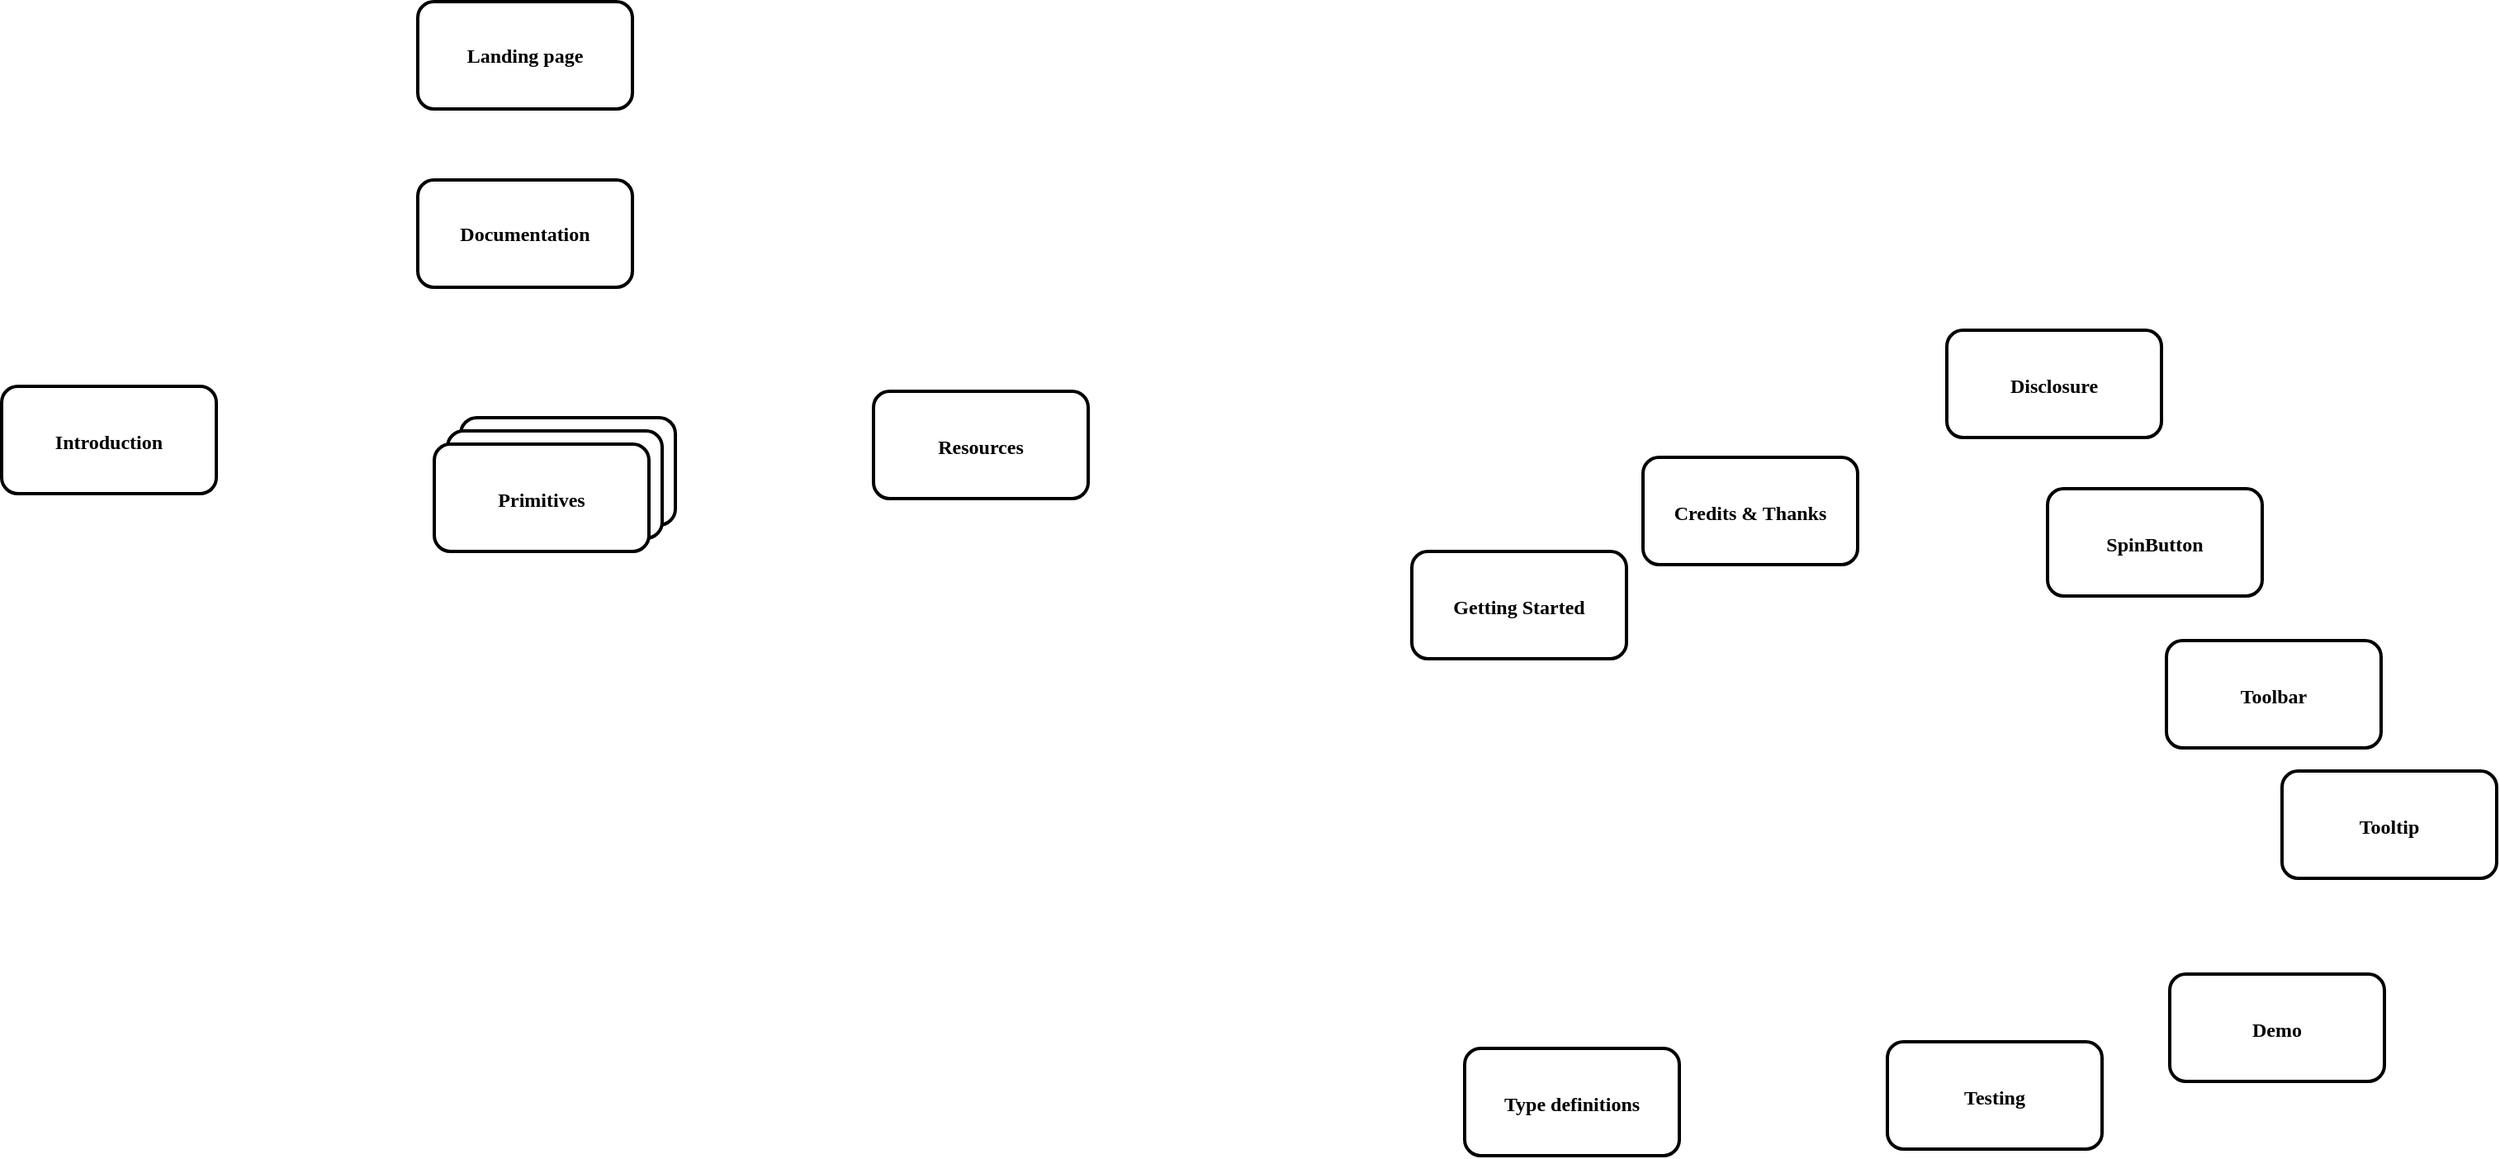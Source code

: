 <mxfile version="24.0.7" type="device">
  <diagram name="Page-1" id="R_YrZ99SPnAqDCRVdpbv">
    <mxGraphModel dx="2772" dy="1329" grid="0" gridSize="10" guides="1" tooltips="1" connect="1" arrows="1" fold="1" page="1" pageScale="1" pageWidth="827" pageHeight="1169" math="0" shadow="0">
      <root>
        <mxCell id="0" />
        <mxCell id="1" parent="0" />
        <mxCell id="qFDOg5S67PU4SxuDKiyZ-1" value="&lt;font data-font-src=&quot;https://fonts.googleapis.com/css?family=Jetbrains+Mono&quot; face=&quot;Jetbrains Mono&quot;&gt;&lt;b&gt;Landing page&lt;/b&gt;&lt;/font&gt;" style="rounded=1;whiteSpace=wrap;html=1;glass=0;shadow=0;strokeWidth=2;" vertex="1" parent="1">
          <mxGeometry x="345" y="324" width="130" height="65" as="geometry" />
        </mxCell>
        <mxCell id="qFDOg5S67PU4SxuDKiyZ-3" value="&lt;font data-font-src=&quot;https://fonts.googleapis.com/css?family=Jetbrains+Mono&quot; face=&quot;Jetbrains Mono&quot;&gt;&lt;b&gt;Documentation&lt;/b&gt;&lt;/font&gt;" style="rounded=1;whiteSpace=wrap;html=1;glass=0;shadow=0;strokeWidth=2;" vertex="1" parent="1">
          <mxGeometry x="345" y="432" width="130" height="65" as="geometry" />
        </mxCell>
        <mxCell id="qFDOg5S67PU4SxuDKiyZ-4" value="&lt;div style=&quot;line-height: 150%;&quot;&gt;&lt;b&gt;&lt;font data-font-src=&quot;https://fonts.googleapis.com/css?family=Jetbrains+Mono&quot; face=&quot;Jetbrains Mono&quot;&gt;Getting Started&lt;/font&gt;&lt;/b&gt;&lt;/div&gt;" style="rounded=1;whiteSpace=wrap;html=1;glass=0;shadow=0;strokeWidth=2;" vertex="1" parent="1">
          <mxGeometry x="947" y="657" width="130" height="65" as="geometry" />
        </mxCell>
        <mxCell id="qFDOg5S67PU4SxuDKiyZ-5" value="&lt;div style=&quot;line-height: 150%;&quot;&gt;&lt;b&gt;&lt;font data-font-src=&quot;https://fonts.googleapis.com/css?family=Jetbrains+Mono&quot; face=&quot;Jetbrains Mono&quot;&gt;Credits &amp;amp; Thanks&lt;/font&gt;&lt;/b&gt;&lt;/div&gt;" style="rounded=1;whiteSpace=wrap;html=1;glass=0;shadow=0;strokeWidth=2;" vertex="1" parent="1">
          <mxGeometry x="1087" y="600" width="130" height="65" as="geometry" />
        </mxCell>
        <mxCell id="qFDOg5S67PU4SxuDKiyZ-6" value="&lt;div style=&quot;line-height: 150%;&quot;&gt;&lt;b&gt;&lt;font data-font-src=&quot;https://fonts.googleapis.com/css?family=Jetbrains+Mono&quot; face=&quot;Jetbrains Mono&quot;&gt;Disclosure&lt;/font&gt;&lt;/b&gt;&lt;/div&gt;" style="rounded=1;whiteSpace=wrap;html=1;glass=0;shadow=0;strokeWidth=2;" vertex="1" parent="1">
          <mxGeometry x="1271" y="523" width="130" height="65" as="geometry" />
        </mxCell>
        <mxCell id="qFDOg5S67PU4SxuDKiyZ-7" value="&lt;div style=&quot;line-height: 150%;&quot;&gt;&lt;b&gt;&lt;font data-font-src=&quot;https://fonts.googleapis.com/css?family=Jetbrains+Mono&quot; face=&quot;Jetbrains Mono&quot;&gt;SpinButton&lt;/font&gt;&lt;/b&gt;&lt;/div&gt;" style="rounded=1;whiteSpace=wrap;html=1;glass=0;shadow=0;strokeWidth=2;" vertex="1" parent="1">
          <mxGeometry x="1332" y="619" width="130" height="65" as="geometry" />
        </mxCell>
        <mxCell id="qFDOg5S67PU4SxuDKiyZ-8" value="&lt;div style=&quot;line-height: 150%;&quot;&gt;&lt;b&gt;&lt;font data-font-src=&quot;https://fonts.googleapis.com/css?family=Jetbrains+Mono&quot; face=&quot;Jetbrains Mono&quot;&gt;Toolbar&lt;/font&gt;&lt;/b&gt;&lt;/div&gt;" style="rounded=1;whiteSpace=wrap;html=1;glass=0;shadow=0;strokeWidth=2;" vertex="1" parent="1">
          <mxGeometry x="1404" y="711" width="130" height="65" as="geometry" />
        </mxCell>
        <mxCell id="qFDOg5S67PU4SxuDKiyZ-9" value="&lt;div style=&quot;line-height: 150%;&quot;&gt;&lt;b&gt;&lt;font data-font-src=&quot;https://fonts.googleapis.com/css?family=Jetbrains+Mono&quot; face=&quot;Jetbrains Mono&quot;&gt;Tooltip&lt;/font&gt;&lt;/b&gt;&lt;/div&gt;" style="rounded=1;whiteSpace=wrap;html=1;glass=0;shadow=0;strokeWidth=2;" vertex="1" parent="1">
          <mxGeometry x="1474" y="790" width="130" height="65" as="geometry" />
        </mxCell>
        <mxCell id="qFDOg5S67PU4SxuDKiyZ-10" value="&lt;div style=&quot;line-height: 150%;&quot;&gt;&lt;b&gt;&lt;font data-font-src=&quot;https://fonts.googleapis.com/css?family=Jetbrains+Mono&quot; face=&quot;Jetbrains Mono&quot;&gt;Demo&lt;/font&gt;&lt;/b&gt;&lt;/div&gt;" style="rounded=1;whiteSpace=wrap;html=1;glass=0;shadow=0;strokeWidth=2;" vertex="1" parent="1">
          <mxGeometry x="1406" y="913" width="130" height="65" as="geometry" />
        </mxCell>
        <mxCell id="qFDOg5S67PU4SxuDKiyZ-11" value="&lt;div style=&quot;line-height: 150%;&quot;&gt;&lt;b&gt;&lt;font data-font-src=&quot;https://fonts.googleapis.com/css?family=Jetbrains+Mono&quot; face=&quot;Jetbrains Mono&quot;&gt;Testing&lt;/font&gt;&lt;/b&gt;&lt;/div&gt;" style="rounded=1;whiteSpace=wrap;html=1;glass=0;shadow=0;strokeWidth=2;" vertex="1" parent="1">
          <mxGeometry x="1235" y="954" width="130" height="65" as="geometry" />
        </mxCell>
        <mxCell id="qFDOg5S67PU4SxuDKiyZ-12" value="&lt;div style=&quot;line-height: 150%;&quot;&gt;&lt;b&gt;&lt;font data-font-src=&quot;https://fonts.googleapis.com/css?family=Jetbrains+Mono&quot; face=&quot;Jetbrains Mono&quot;&gt;Type definitions&lt;/font&gt;&lt;/b&gt;&lt;/div&gt;" style="rounded=1;whiteSpace=wrap;html=1;glass=0;shadow=0;strokeWidth=2;" vertex="1" parent="1">
          <mxGeometry x="979" y="958" width="130" height="65" as="geometry" />
        </mxCell>
        <mxCell id="qFDOg5S67PU4SxuDKiyZ-13" value="&lt;div style=&quot;line-height: 150%;&quot;&gt;&lt;b&gt;&lt;font data-font-src=&quot;https://fonts.googleapis.com/css?family=Jetbrains+Mono&quot; face=&quot;Jetbrains Mono&quot;&gt;Introduction&lt;/font&gt;&lt;/b&gt;&lt;/div&gt;" style="rounded=1;whiteSpace=wrap;html=1;glass=0;shadow=0;strokeWidth=2;" vertex="1" parent="1">
          <mxGeometry x="93" y="557" width="130" height="65" as="geometry" />
        </mxCell>
        <mxCell id="qFDOg5S67PU4SxuDKiyZ-15" value="&lt;div style=&quot;line-height: 150%;&quot;&gt;&lt;b&gt;&lt;font data-font-src=&quot;https://fonts.googleapis.com/css?family=Jetbrains+Mono&quot; face=&quot;Jetbrains Mono&quot;&gt;Resources&lt;/font&gt;&lt;/b&gt;&lt;/div&gt;" style="rounded=1;whiteSpace=wrap;html=1;glass=0;shadow=0;strokeWidth=2;" vertex="1" parent="1">
          <mxGeometry x="621" y="560" width="130" height="65" as="geometry" />
        </mxCell>
        <mxCell id="qFDOg5S67PU4SxuDKiyZ-21" value="" style="group" vertex="1" connectable="0" parent="1">
          <mxGeometry x="355" y="576" width="146" height="81" as="geometry" />
        </mxCell>
        <mxCell id="qFDOg5S67PU4SxuDKiyZ-19" value="&lt;div style=&quot;line-height: 150%;&quot;&gt;&lt;br&gt;&lt;/div&gt;" style="rounded=1;whiteSpace=wrap;html=1;glass=0;shadow=0;strokeWidth=2;" vertex="1" parent="qFDOg5S67PU4SxuDKiyZ-21">
          <mxGeometry x="16" width="130" height="65" as="geometry" />
        </mxCell>
        <mxCell id="qFDOg5S67PU4SxuDKiyZ-18" value="&lt;div style=&quot;line-height: 150%;&quot;&gt;&lt;br&gt;&lt;/div&gt;" style="rounded=1;whiteSpace=wrap;html=1;glass=0;shadow=0;strokeWidth=2;" vertex="1" parent="qFDOg5S67PU4SxuDKiyZ-21">
          <mxGeometry x="8" y="8" width="130" height="65" as="geometry" />
        </mxCell>
        <mxCell id="qFDOg5S67PU4SxuDKiyZ-14" value="&lt;div style=&quot;line-height: 150%;&quot;&gt;&lt;b&gt;&lt;font data-font-src=&quot;https://fonts.googleapis.com/css?family=Jetbrains+Mono&quot; face=&quot;Jetbrains Mono&quot;&gt;Primitives&lt;/font&gt;&lt;/b&gt;&lt;/div&gt;" style="rounded=1;whiteSpace=wrap;html=1;glass=0;shadow=0;strokeWidth=2;" vertex="1" parent="qFDOg5S67PU4SxuDKiyZ-21">
          <mxGeometry y="16" width="130" height="65" as="geometry" />
        </mxCell>
      </root>
    </mxGraphModel>
  </diagram>
</mxfile>
